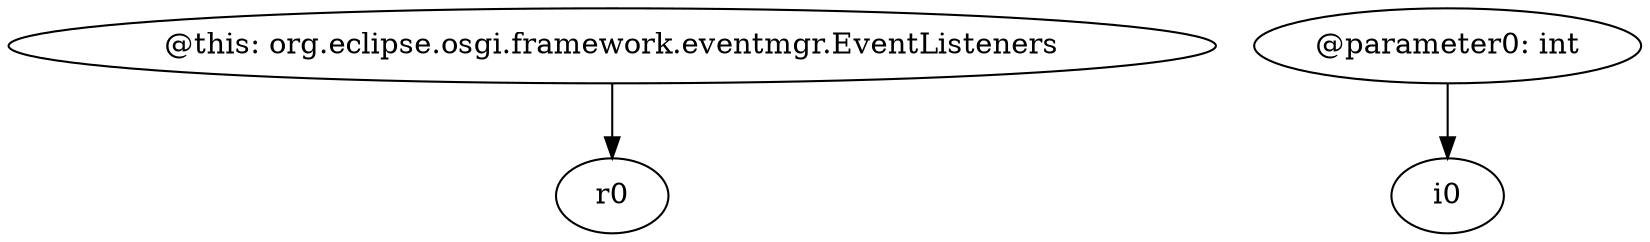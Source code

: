 digraph g {
0[label="@this: org.eclipse.osgi.framework.eventmgr.EventListeners"]
1[label="r0"]
0->1[label=""]
2[label="@parameter0: int"]
3[label="i0"]
2->3[label=""]
}